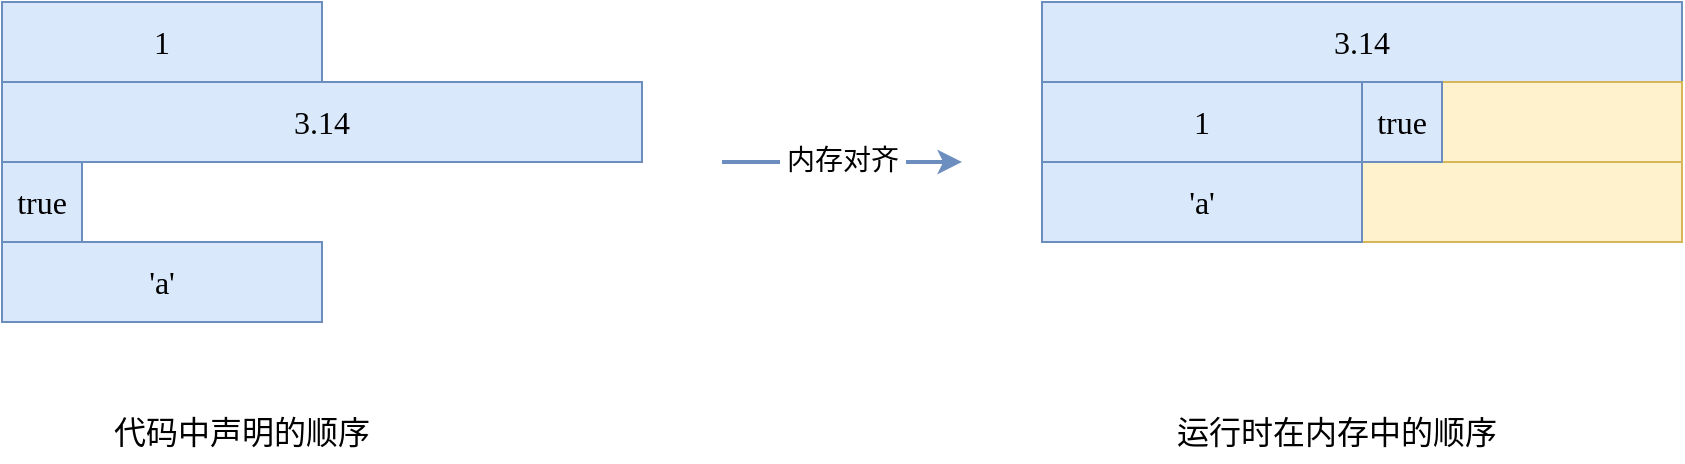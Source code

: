 <mxfile version="24.2.5" type="device">
  <diagram name="Page-1" id="QRarDAXsdPryfcZhc9-p">
    <mxGraphModel dx="2284" dy="835" grid="1" gridSize="10" guides="1" tooltips="1" connect="1" arrows="1" fold="1" page="1" pageScale="1" pageWidth="850" pageHeight="1100" math="0" shadow="0">
      <root>
        <mxCell id="0" />
        <mxCell id="1" parent="0" />
        <mxCell id="kkadsRZB0EFcUkfLG07A-1" value="3.14" style="rounded=0;whiteSpace=wrap;html=1;shadow=0;strokeColor=#6c8ebf;strokeWidth=1;fontFamily=Ubuntu;fontSize=16;fontStyle=0;fillColor=#dae8fc;" vertex="1" parent="1">
          <mxGeometry x="360" y="240" width="320" height="40" as="geometry" />
        </mxCell>
        <mxCell id="kkadsRZB0EFcUkfLG07A-2" value="1" style="rounded=0;whiteSpace=wrap;html=1;shadow=0;strokeColor=#6c8ebf;strokeWidth=1;fontFamily=Ubuntu;fontSize=16;fontStyle=0;fillColor=#dae8fc;" vertex="1" parent="1">
          <mxGeometry x="360" y="280" width="160" height="40" as="geometry" />
        </mxCell>
        <mxCell id="kkadsRZB0EFcUkfLG07A-5" value="" style="rounded=0;whiteSpace=wrap;html=1;shadow=0;strokeColor=#d6b656;strokeWidth=1;fontFamily=Ubuntu;fontSize=16;fontStyle=0;fillColor=#fff2cc;" vertex="1" parent="1">
          <mxGeometry x="520" y="320" width="160" height="40" as="geometry" />
        </mxCell>
        <mxCell id="kkadsRZB0EFcUkfLG07A-7" value="" style="rounded=0;whiteSpace=wrap;html=1;shadow=0;strokeColor=#d6b656;strokeWidth=1;fontFamily=Ubuntu;fontSize=16;fontStyle=0;fillColor=#fff2cc;" vertex="1" parent="1">
          <mxGeometry x="560" y="280" width="120" height="40" as="geometry" />
        </mxCell>
        <mxCell id="kkadsRZB0EFcUkfLG07A-3" value="true" style="rounded=0;whiteSpace=wrap;html=1;shadow=0;strokeColor=#6c8ebf;strokeWidth=1;fontFamily=Ubuntu;fontSize=16;fontStyle=0;fillColor=#dae8fc;" vertex="1" parent="1">
          <mxGeometry x="520" y="280" width="40" height="40" as="geometry" />
        </mxCell>
        <mxCell id="kkadsRZB0EFcUkfLG07A-4" value="&#39;a&#39;" style="rounded=0;whiteSpace=wrap;html=1;shadow=0;strokeColor=#6c8ebf;strokeWidth=1;fontFamily=Ubuntu;fontSize=16;fontStyle=0;fillColor=#dae8fc;" vertex="1" parent="1">
          <mxGeometry x="360" y="320" width="160" height="40" as="geometry" />
        </mxCell>
        <mxCell id="kkadsRZB0EFcUkfLG07A-8" value="3.14" style="rounded=0;whiteSpace=wrap;html=1;shadow=0;strokeColor=#6c8ebf;strokeWidth=1;fontFamily=Ubuntu;fontSize=16;fontStyle=0;fillColor=#dae8fc;" vertex="1" parent="1">
          <mxGeometry x="-160" y="280" width="320" height="40" as="geometry" />
        </mxCell>
        <mxCell id="kkadsRZB0EFcUkfLG07A-9" value="1" style="rounded=0;whiteSpace=wrap;html=1;shadow=0;strokeColor=#6c8ebf;strokeWidth=1;fontFamily=Ubuntu;fontSize=16;fontStyle=0;fillColor=#dae8fc;" vertex="1" parent="1">
          <mxGeometry x="-160" y="240" width="160" height="40" as="geometry" />
        </mxCell>
        <mxCell id="kkadsRZB0EFcUkfLG07A-10" value="true" style="rounded=0;whiteSpace=wrap;html=1;shadow=0;strokeColor=#6c8ebf;strokeWidth=1;fontFamily=Ubuntu;fontSize=16;fontStyle=0;fillColor=#dae8fc;" vertex="1" parent="1">
          <mxGeometry x="-160" y="320" width="40" height="40" as="geometry" />
        </mxCell>
        <mxCell id="kkadsRZB0EFcUkfLG07A-11" value="&#39;a&#39;" style="rounded=0;whiteSpace=wrap;html=1;shadow=0;strokeColor=#6c8ebf;strokeWidth=1;fontFamily=Ubuntu;fontSize=16;fontStyle=0;fillColor=#dae8fc;" vertex="1" parent="1">
          <mxGeometry x="-160" y="360" width="160" height="40" as="geometry" />
        </mxCell>
        <mxCell id="kkadsRZB0EFcUkfLG07A-12" value="代码中声明的顺序" style="text;html=1;align=center;verticalAlign=middle;whiteSpace=wrap;rounded=0;fontFamily=Ubuntu;fontSize=16;fontStyle=0;" vertex="1" parent="1">
          <mxGeometry x="-120" y="440" width="160" height="30" as="geometry" />
        </mxCell>
        <mxCell id="kkadsRZB0EFcUkfLG07A-13" value="运行时在内存中的顺序" style="text;html=1;align=center;verticalAlign=middle;whiteSpace=wrap;rounded=0;fontFamily=Ubuntu;fontSize=16;fontStyle=0;" vertex="1" parent="1">
          <mxGeometry x="425" y="440" width="165" height="30" as="geometry" />
        </mxCell>
        <mxCell id="kkadsRZB0EFcUkfLG07A-15" value="&amp;nbsp;内存对齐&amp;nbsp;" style="endArrow=classic;html=1;rounded=1;shadow=0;strokeColor=#6c8ebf;strokeWidth=2;fontFamily=Ubuntu;fontSize=14;fontStyle=0;fillColor=#dae8fc;" edge="1" parent="1">
          <mxGeometry width="50" height="50" relative="1" as="geometry">
            <mxPoint x="200" y="320" as="sourcePoint" />
            <mxPoint x="320" y="320" as="targetPoint" />
          </mxGeometry>
        </mxCell>
      </root>
    </mxGraphModel>
  </diagram>
</mxfile>
